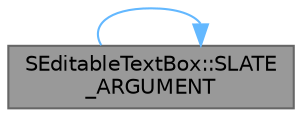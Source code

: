 digraph "SEditableTextBox::SLATE_ARGUMENT"
{
 // INTERACTIVE_SVG=YES
 // LATEX_PDF_SIZE
  bgcolor="transparent";
  edge [fontname=Helvetica,fontsize=10,labelfontname=Helvetica,labelfontsize=10];
  node [fontname=Helvetica,fontsize=10,shape=box,height=0.2,width=0.4];
  rankdir="LR";
  Node1 [id="Node000001",label="SEditableTextBox::SLATE\l_ARGUMENT",height=0.2,width=0.4,color="gray40", fillcolor="grey60", style="filled", fontcolor="black",tooltip="Which text shaping method should we use?"];
  Node1 -> Node1 [id="edge1_Node000001_Node000001",color="steelblue1",style="solid",tooltip=" "];
}
